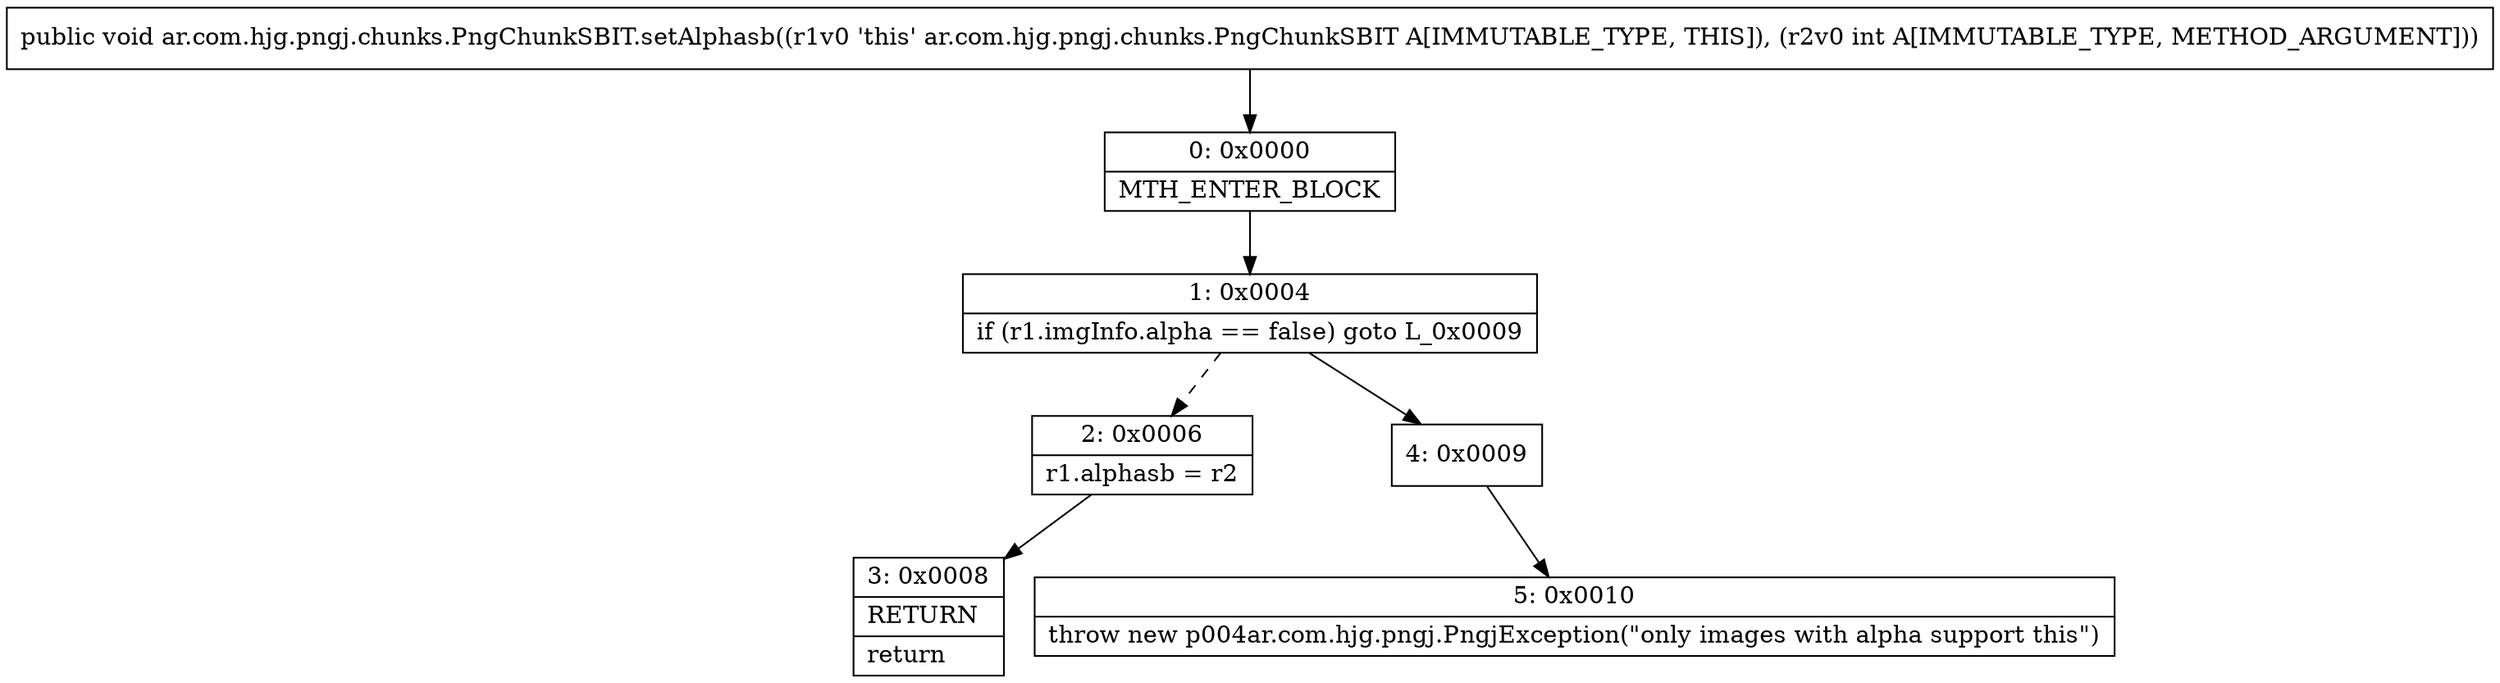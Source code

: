 digraph "CFG forar.com.hjg.pngj.chunks.PngChunkSBIT.setAlphasb(I)V" {
Node_0 [shape=record,label="{0\:\ 0x0000|MTH_ENTER_BLOCK\l}"];
Node_1 [shape=record,label="{1\:\ 0x0004|if (r1.imgInfo.alpha == false) goto L_0x0009\l}"];
Node_2 [shape=record,label="{2\:\ 0x0006|r1.alphasb = r2\l}"];
Node_3 [shape=record,label="{3\:\ 0x0008|RETURN\l|return\l}"];
Node_4 [shape=record,label="{4\:\ 0x0009}"];
Node_5 [shape=record,label="{5\:\ 0x0010|throw new p004ar.com.hjg.pngj.PngjException(\"only images with alpha support this\")\l}"];
MethodNode[shape=record,label="{public void ar.com.hjg.pngj.chunks.PngChunkSBIT.setAlphasb((r1v0 'this' ar.com.hjg.pngj.chunks.PngChunkSBIT A[IMMUTABLE_TYPE, THIS]), (r2v0 int A[IMMUTABLE_TYPE, METHOD_ARGUMENT])) }"];
MethodNode -> Node_0;
Node_0 -> Node_1;
Node_1 -> Node_2[style=dashed];
Node_1 -> Node_4;
Node_2 -> Node_3;
Node_4 -> Node_5;
}

